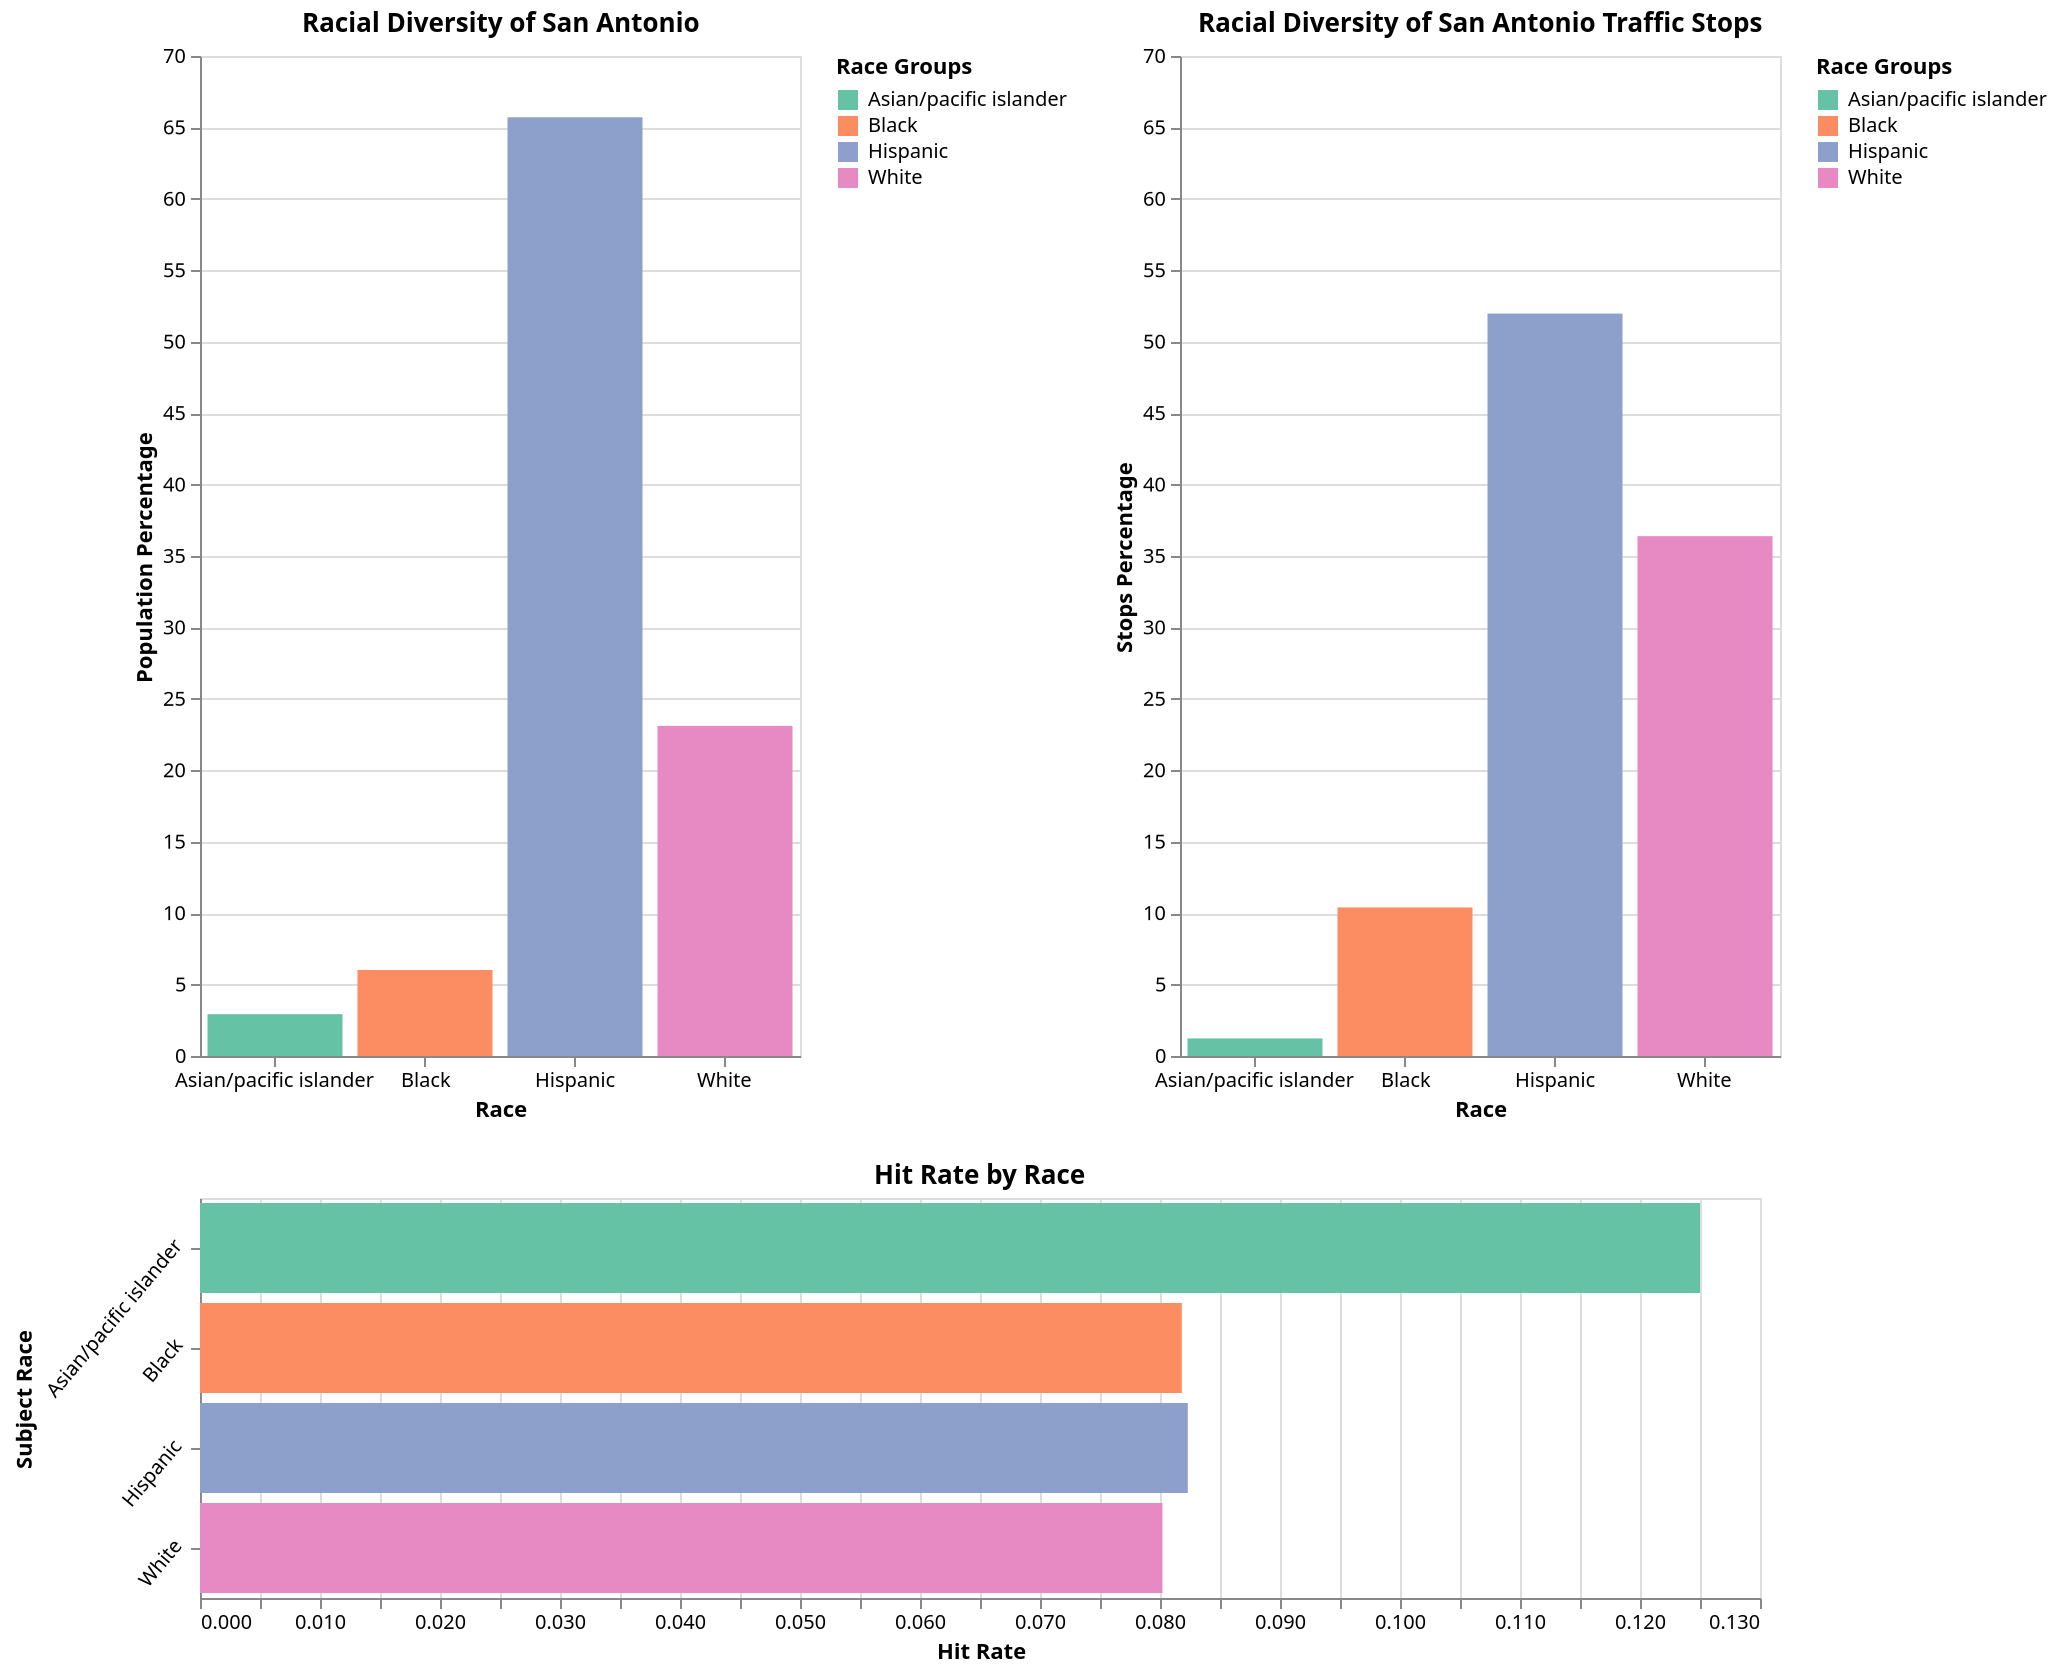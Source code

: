 {
  "config": {"view": {"continuousWidth": 300, "continuousHeight": 300}},
  "vconcat": [
    {
      "hconcat": [
        {
          "data": {"name": "data-c07213cbed0b4fde84dbb2064f82acb1"},
          "mark": {"type": "bar"},
          "encoding": {
            "color": {
              "condition": {
                "param": "param_3",
                "field": "subject_race",
                "scale": {"scheme": "set2"},
                "title": "Race Groups",
                "type": "nominal"
              },
              "value": "lightgrey"
            },
            "tooltip": [
              {"field": "subject_race", "title": "Race", "type": "nominal"},
              {
                "field": "percentage",
                "title": "Percentage",
                "type": "quantitative"
              }
            ],
            "x": {
              "axis": {"labelAngle": 0},
              "bin": false,
              "field": "subject_race",
              "title": "Race",
              "type": "nominal"
            },
            "y": {
              "field": "percentage",
              "scale": {"domain": [0, 70]},
              "title": "Population Percentage",
              "type": "quantitative"
            }
          },
          "height": 500,
          "name": "view_7",
          "title": "Racial Diversity of San Antonio",
          "width": 300
        },
        {
          "data": {"name": "data-9b87edfb45843ae65951b9631b965601"},
          "mark": {"type": "bar"},
          "encoding": {
            "color": {
              "condition": {
                "param": "param_3",
                "field": "subject_race",
                "scale": {"scheme": "set2"},
                "title": "Race Groups",
                "type": "nominal"
              },
              "value": "lightgrey"
            },
            "tooltip": [
              {"field": "subject_race", "title": "Race", "type": "nominal"},
              {
                "field": "percentage",
                "title": "Percentage",
                "type": "quantitative"
              }
            ],
            "x": {
              "axis": {"labelAngle": 0},
              "bin": false,
              "field": "subject_race",
              "title": "Race",
              "type": "nominal"
            },
            "y": {
              "field": "percentage",
              "scale": {"domain": [0, 70]},
              "title": "Stops Percentage",
              "type": "quantitative"
            }
          },
          "height": 500,
          "name": "view_8",
          "title": "Racial Diversity of San Antonio Traffic Stops",
          "width": 300
        }
      ],
      "resolve": {"scale": {"color": "independent"}}
    },
    {
      "data": {"name": "data-8397d84631d8eb56cf3d018b2ccc3b81"},
      "mark": {"type": "bar"},
      "encoding": {
        "color": {
          "condition": {
            "param": "param_3",
            "field": "subject_race",
            "legend": null,
            "scale": {"scheme": "set2"},
            "type": "nominal"
          },
          "value": "lightgrey"
        },
        "tooltip": [
          {"field": "subject_race", "title": "Race", "type": "nominal"},
          {"field": "hit_rate", "title": "Hit Rate", "type": "quantitative"}
        ],
        "x": {
          "bin": false,
          "field": "hit_rate",
          "title": "Hit Rate",
          "type": "quantitative"
        },
        "y": {
          "axis": {"labelAngle": -50},
          "field": "subject_race",
          "title": "Subject Race",
          "type": "nominal"
        }
      },
      "height": 200,
      "name": "view_9",
      "resolve": {"scale": {"color": "independent"}},
      "title": "Hit Rate by Race",
      "width": 780
    }
  ],
  "params": [
    {
      "name": "param_3",
      "select": {"type": "point", "fields": ["subject_race"]},
      "bind": "scales",
      "views": ["view_7", "view_8", "view_9"]
    }
  ],
  "$schema": "https://vega.github.io/schema/vega-lite/v5.8.0.json",
  "datasets": {
    "data-c07213cbed0b4fde84dbb2064f82acb1": [
      {
        "subject_race": "Asian/pacific islander",
        "num_people": 41972,
        "percentage": 2.93
      },
      {"subject_race": "Black", "num_people": 86293, "percentage": 6.02},
      {"subject_race": "Hispanic", "num_people": 942637, "percentage": 65.71},
      {"subject_race": "White", "num_people": 331546, "percentage": 23.11}
    ],
    "data-9b87edfb45843ae65951b9631b965601": [
      {"subject_race": "Hispanic", "stops": 50398, "percentage": 51.97},
      {"subject_race": "White", "stops": 35291, "percentage": 36.39},
      {"subject_race": "Black", "stops": 10089, "percentage": 10.4},
      {
        "subject_race": "Asian/pacific islander",
        "stops": 1193,
        "percentage": 1.23
      }
    ],
    "data-8397d84631d8eb56cf3d018b2ccc3b81": [
      {"subject_race": "Asian/pacific islander", "hit_rate": 0.125},
      {"subject_race": "Black", "hit_rate": 0.08181818181818182},
      {"subject_race": "Hispanic", "hit_rate": 0.08231707317073171},
      {"subject_race": "White", "hit_rate": 0.08020477815699659}
    ]
  }
}

